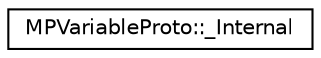 digraph "Graphical Class Hierarchy"
{
 // LATEX_PDF_SIZE
  edge [fontname="Helvetica",fontsize="10",labelfontname="Helvetica",labelfontsize="10"];
  node [fontname="Helvetica",fontsize="10",shape=record];
  rankdir="LR";
  Node0 [label="MPVariableProto::_Internal",height=0.2,width=0.4,color="black", fillcolor="white", style="filled",URL="$classoperations__research_1_1_m_p_variable_proto_1_1___internal.html",tooltip=" "];
}

